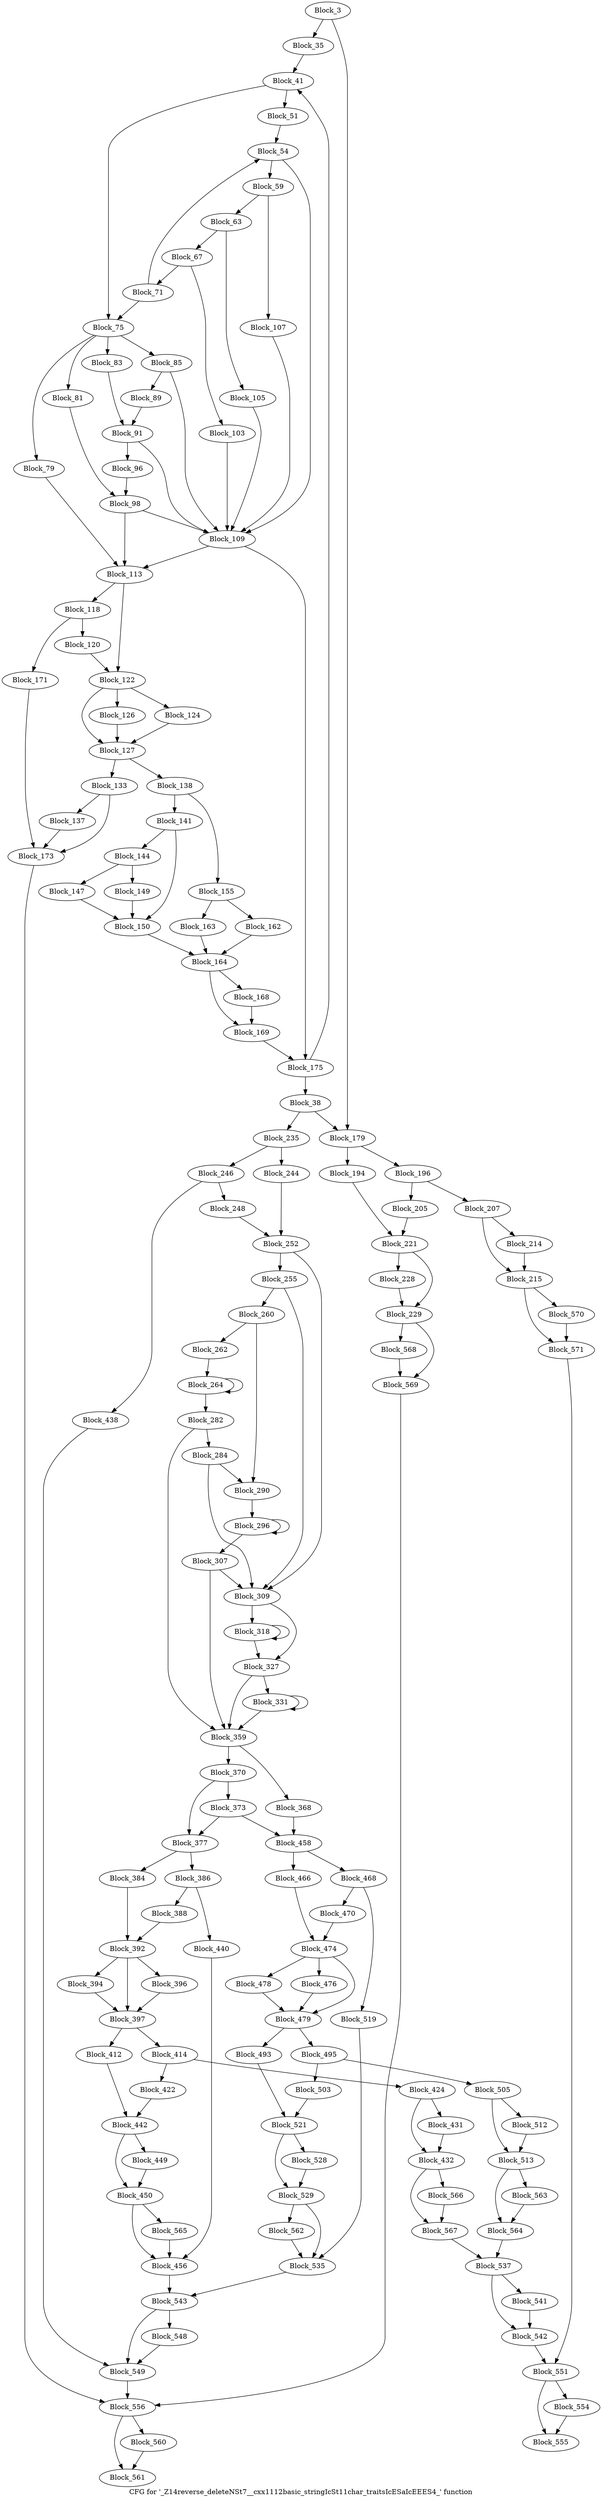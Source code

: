 digraph "CFG for '_Z14reverse_deleteNSt7__cxx1112basic_stringIcSt11char_traitsIcESaIcEEES4_' function" {
	label="CFG for '_Z14reverse_deleteNSt7__cxx1112basic_stringIcSt11char_traitsIcESaIcEEES4_' function";

	block_3 [label="Block_3"];
	block_3:s0 -> block_179;
	block_3:s1 -> block_35;
	block_35 [label="Block_35"];
	block_35 -> block_41;
	block_38 [label="Block_38"];
	block_38:s0 -> block_179;
	block_38:s1 -> block_235;
	block_41 [label="Block_41"];
	block_41:s0 -> block_51;
	block_41:s1 -> block_75;
	block_51 [label="Block_51"];
	block_51 -> block_54;
	block_54 [label="Block_54"];
	block_54:s0 -> block_109;
	block_54:s1 -> block_59;
	block_59 [label="Block_59"];
	block_59:s0 -> block_107;
	block_59:s1 -> block_63;
	block_63 [label="Block_63"];
	block_63:s0 -> block_105;
	block_63:s1 -> block_67;
	block_67 [label="Block_67"];
	block_67:s0 -> block_103;
	block_67:s1 -> block_71;
	block_71 [label="Block_71"];
	block_71:s0 -> block_54;
	block_71:s1 -> block_75;
	block_75 [label="Block_75"];
	block_75:s0 -> block_79;
	block_75:s1 -> block_85;
	block_75:s2 -> block_83;
	block_75:s3 -> block_81;
	block_79 [label="Block_79"];
	block_79 -> block_113;
	block_81 [label="Block_81"];
	block_81 -> block_98;
	block_83 [label="Block_83"];
	block_83 -> block_91;
	block_85 [label="Block_85"];
	block_85:s0 -> block_109;
	block_85:s1 -> block_89;
	block_89 [label="Block_89"];
	block_89 -> block_91;
	block_91 [label="Block_91"];
	block_91:s0 -> block_109;
	block_91:s1 -> block_96;
	block_96 [label="Block_96"];
	block_96 -> block_98;
	block_98 [label="Block_98"];
	block_98:s0 -> block_109;
	block_98:s1 -> block_113;
	block_103 [label="Block_103"];
	block_103 -> block_109;
	block_105 [label="Block_105"];
	block_105 -> block_109;
	block_107 [label="Block_107"];
	block_107 -> block_109;
	block_109 [label="Block_109"];
	block_109:s0 -> block_113;
	block_109:s1 -> block_175;
	block_113 [label="Block_113"];
	block_113:s0 -> block_118;
	block_113:s1 -> block_122;
	block_118 [label="Block_118"];
	block_118 -> block_120;
	block_118 -> block_171;
	block_120 [label="Block_120"];
	block_120 -> block_122;
	block_122 [label="Block_122"];
	block_122:s0 -> block_126;
	block_122:s1 -> block_124;
	block_122:s2 -> block_127;
	block_124 [label="Block_124"];
	block_124 -> block_127;
	block_126 [label="Block_126"];
	block_126 -> block_127;
	block_127 [label="Block_127"];
	block_127 -> block_138;
	block_127 -> block_133;
	block_133 [label="Block_133"];
	block_133:s0 -> block_173;
	block_133:s1 -> block_137;
	block_137 [label="Block_137"];
	block_137 -> block_173;
	block_138 [label="Block_138"];
	block_138:s0 -> block_141;
	block_138:s1 -> block_155;
	block_141 [label="Block_141"];
	block_141:s0 -> block_150;
	block_141:s1 -> block_144;
	block_144 [label="Block_144"];
	block_144:s0 -> block_147;
	block_144:s1 -> block_149;
	block_147 [label="Block_147"];
	block_147 -> block_150;
	block_149 [label="Block_149"];
	block_149 -> block_150;
	block_150 [label="Block_150"];
	block_150 -> block_164;
	block_155 [label="Block_155"];
	block_155:s0 -> block_163;
	block_155:s1 -> block_162;
	block_162 [label="Block_162"];
	block_162 -> block_164;
	block_163 [label="Block_163"];
	block_163 -> block_164;
	block_164 [label="Block_164"];
	block_164:s0 -> block_169;
	block_164:s1 -> block_168;
	block_168 [label="Block_168"];
	block_168 -> block_169;
	block_169 [label="Block_169"];
	block_169 -> block_175;
	block_171 [label="Block_171"];
	block_171 -> block_173;
	block_173 [label="Block_173"];
	block_173 -> block_556;
	block_175 [label="Block_175"];
	block_175:s0 -> block_41;
	block_175:s1 -> block_38;
	block_179 [label="Block_179"];
	block_179 -> block_196;
	block_179 -> block_194;
	block_194 [label="Block_194"];
	block_194 -> block_221;
	block_196 [label="Block_196"];
	block_196 -> block_207;
	block_196 -> block_205;
	block_205 [label="Block_205"];
	block_205 -> block_221;
	block_207 [label="Block_207"];
	block_207:s0 -> block_215;
	block_207:s1 -> block_214;
	block_214 [label="Block_214"];
	block_214 -> block_215;
	block_215 [label="Block_215"];
	block_215:s0 -> block_571;
	block_215:s1 -> block_570;
	block_221 [label="Block_221"];
	block_221:s0 -> block_229;
	block_221:s1 -> block_228;
	block_228 [label="Block_228"];
	block_228 -> block_229;
	block_229 [label="Block_229"];
	block_229:s0 -> block_569;
	block_229:s1 -> block_568;
	block_235 [label="Block_235"];
	block_235:s0 -> block_246;
	block_235:s1 -> block_244;
	block_244 [label="Block_244"];
	block_244 -> block_252;
	block_246 [label="Block_246"];
	block_246 -> block_248;
	block_246 -> block_438;
	block_248 [label="Block_248"];
	block_248 -> block_252;
	block_252 [label="Block_252"];
	block_252:s0 -> block_309;
	block_252:s1 -> block_255;
	block_255 [label="Block_255"];
	block_255:s0 -> block_309;
	block_255:s1 -> block_260;
	block_260 [label="Block_260"];
	block_260:s0 -> block_290;
	block_260:s1 -> block_262;
	block_262 [label="Block_262"];
	block_262 -> block_264;
	block_264 [label="Block_264"];
	block_264:s0 -> block_282;
	block_264:s1 -> block_264;
	block_282 [label="Block_282"];
	block_282:s0 -> block_359;
	block_282:s1 -> block_284;
	block_284 [label="Block_284"];
	block_284:s0 -> block_309;
	block_284:s1 -> block_290;
	block_290 [label="Block_290"];
	block_290 -> block_296;
	block_296 [label="Block_296"];
	block_296:s0 -> block_307;
	block_296:s1 -> block_296;
	block_307 [label="Block_307"];
	block_307:s0 -> block_359;
	block_307:s1 -> block_309;
	block_309 [label="Block_309"];
	block_309:s0 -> block_327;
	block_309:s1 -> block_318;
	block_318 [label="Block_318"];
	block_318:s0 -> block_327;
	block_318:s1 -> block_318;
	block_327 [label="Block_327"];
	block_327:s0 -> block_359;
	block_327:s1 -> block_331;
	block_331 [label="Block_331"];
	block_331:s0 -> block_359;
	block_331:s1 -> block_331;
	block_359 [label="Block_359"];
	block_359:s0 -> block_370;
	block_359:s1 -> block_368;
	block_368 [label="Block_368"];
	block_368 -> block_458;
	block_370 [label="Block_370"];
	block_370:s0 -> block_377;
	block_370:s1 -> block_373;
	block_373 [label="Block_373"];
	block_373:s0 -> block_377;
	block_373:s1 -> block_458;
	block_377 [label="Block_377"];
	block_377:s0 -> block_386;
	block_377:s1 -> block_384;
	block_384 [label="Block_384"];
	block_384 -> block_392;
	block_386 [label="Block_386"];
	block_386 -> block_388;
	block_386 -> block_440;
	block_388 [label="Block_388"];
	block_388 -> block_392;
	block_392 [label="Block_392"];
	block_392:s0 -> block_396;
	block_392:s1 -> block_394;
	block_392:s2 -> block_397;
	block_394 [label="Block_394"];
	block_394 -> block_397;
	block_396 [label="Block_396"];
	block_396 -> block_397;
	block_397 [label="Block_397"];
	block_397 -> block_414;
	block_397 -> block_412;
	block_412 [label="Block_412"];
	block_412 -> block_442;
	block_414 [label="Block_414"];
	block_414 -> block_424;
	block_414 -> block_422;
	block_422 [label="Block_422"];
	block_422 -> block_442;
	block_424 [label="Block_424"];
	block_424:s0 -> block_432;
	block_424:s1 -> block_431;
	block_431 [label="Block_431"];
	block_431 -> block_432;
	block_432 [label="Block_432"];
	block_432:s0 -> block_567;
	block_432:s1 -> block_566;
	block_438 [label="Block_438"];
	block_438 -> block_549;
	block_440 [label="Block_440"];
	block_440 -> block_456;
	block_442 [label="Block_442"];
	block_442:s0 -> block_450;
	block_442:s1 -> block_449;
	block_449 [label="Block_449"];
	block_449 -> block_450;
	block_450 [label="Block_450"];
	block_450:s0 -> block_456;
	block_450:s1 -> block_565;
	block_456 [label="Block_456"];
	block_456 -> block_543;
	block_458 [label="Block_458"];
	block_458:s0 -> block_468;
	block_458:s1 -> block_466;
	block_466 [label="Block_466"];
	block_466 -> block_474;
	block_468 [label="Block_468"];
	block_468 -> block_470;
	block_468 -> block_519;
	block_470 [label="Block_470"];
	block_470 -> block_474;
	block_474 [label="Block_474"];
	block_474:s0 -> block_478;
	block_474:s1 -> block_476;
	block_474:s2 -> block_479;
	block_476 [label="Block_476"];
	block_476 -> block_479;
	block_478 [label="Block_478"];
	block_478 -> block_479;
	block_479 [label="Block_479"];
	block_479 -> block_495;
	block_479 -> block_493;
	block_493 [label="Block_493"];
	block_493 -> block_521;
	block_495 [label="Block_495"];
	block_495 -> block_505;
	block_495 -> block_503;
	block_503 [label="Block_503"];
	block_503 -> block_521;
	block_505 [label="Block_505"];
	block_505:s0 -> block_513;
	block_505:s1 -> block_512;
	block_512 [label="Block_512"];
	block_512 -> block_513;
	block_513 [label="Block_513"];
	block_513:s0 -> block_564;
	block_513:s1 -> block_563;
	block_519 [label="Block_519"];
	block_519 -> block_535;
	block_521 [label="Block_521"];
	block_521:s0 -> block_529;
	block_521:s1 -> block_528;
	block_528 [label="Block_528"];
	block_528 -> block_529;
	block_529 [label="Block_529"];
	block_529:s0 -> block_535;
	block_529:s1 -> block_562;
	block_535 [label="Block_535"];
	block_535 -> block_543;
	block_537 [label="Block_537"];
	block_537:s0 -> block_542;
	block_537:s1 -> block_541;
	block_541 [label="Block_541"];
	block_541 -> block_542;
	block_542 [label="Block_542"];
	block_542 -> block_551;
	block_543 [label="Block_543"];
	block_543:s0 -> block_549;
	block_543:s1 -> block_548;
	block_548 [label="Block_548"];
	block_548 -> block_549;
	block_549 [label="Block_549"];
	block_549 -> block_556;
	block_551 [label="Block_551"];
	block_551:s0 -> block_555;
	block_551:s1 -> block_554;
	block_554 [label="Block_554"];
	block_554 -> block_555;
	block_555 [label="Block_555"];
	block_556 [label="Block_556"];
	block_556:s0 -> block_561;
	block_556:s1 -> block_560;
	block_560 [label="Block_560"];
	block_560 -> block_561;
	block_561 [label="Block_561"];
	block_562 [label="Block_562"];
	block_562 -> block_535;
	block_563 [label="Block_563"];
	block_563 -> block_564;
	block_564 [label="Block_564"];
	block_564 -> block_537;
	block_565 [label="Block_565"];
	block_565 -> block_456;
	block_566 [label="Block_566"];
	block_566 -> block_567;
	block_567 [label="Block_567"];
	block_567 -> block_537;
	block_568 [label="Block_568"];
	block_568 -> block_569;
	block_569 [label="Block_569"];
	block_569 -> block_556;
	block_570 [label="Block_570"];
	block_570 -> block_571;
	block_571 [label="Block_571"];
	block_571 -> block_551;
}

